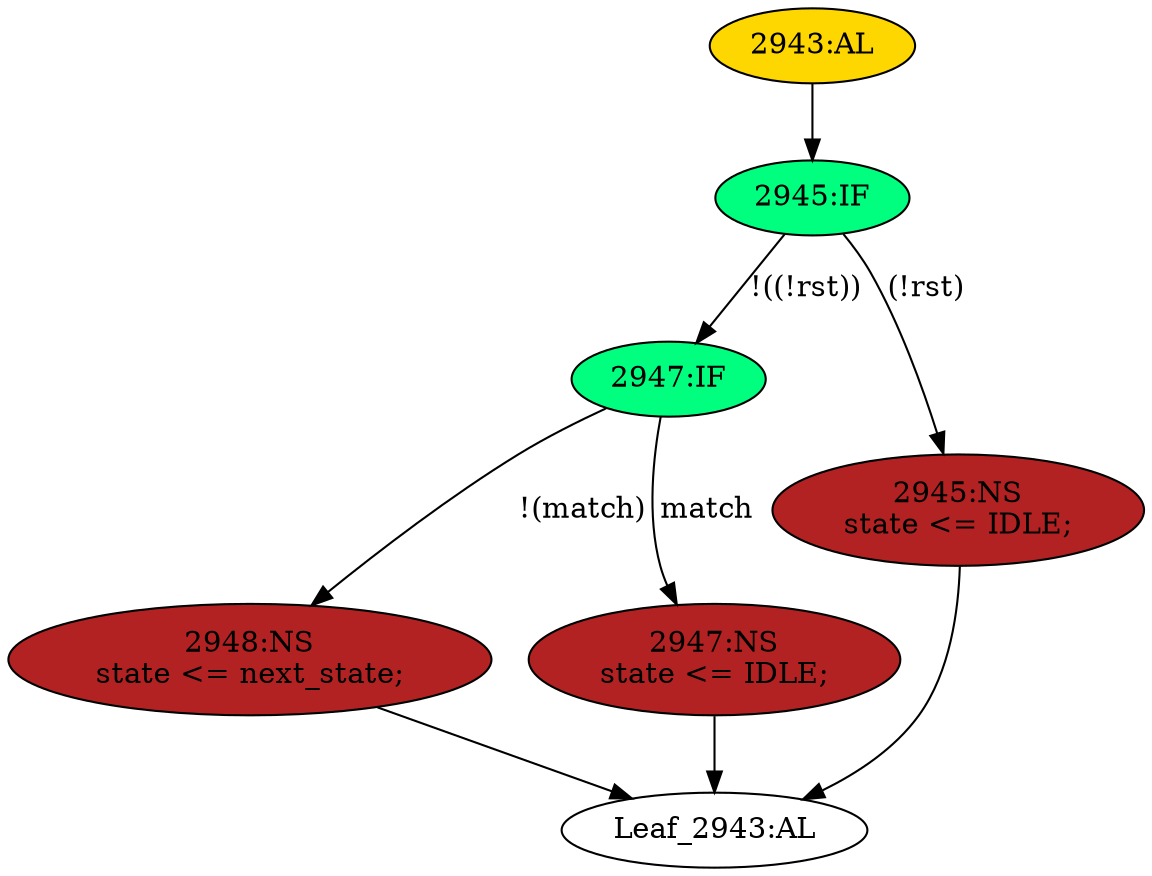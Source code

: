 strict digraph "" {
	node [label="\N"];
	"2948:NS"	 [ast="<pyverilog.vparser.ast.NonblockingSubstitution object at 0x7f13b554cd10>",
		fillcolor=firebrick,
		label="2948:NS
state <= next_state;",
		statements="[<pyverilog.vparser.ast.NonblockingSubstitution object at 0x7f13b554cd10>]",
		style=filled,
		typ=NonblockingSubstitution];
	"Leaf_2943:AL"	 [def_var="['state']",
		label="Leaf_2943:AL"];
	"2948:NS" -> "Leaf_2943:AL"	 [cond="[]",
		lineno=None];
	"2947:IF"	 [ast="<pyverilog.vparser.ast.IfStatement object at 0x7f13b554ce50>",
		fillcolor=springgreen,
		label="2947:IF",
		statements="[]",
		style=filled,
		typ=IfStatement];
	"2947:IF" -> "2948:NS"	 [cond="['match']",
		label="!(match)",
		lineno=2947];
	"2947:NS"	 [ast="<pyverilog.vparser.ast.NonblockingSubstitution object at 0x7f13b554ce90>",
		fillcolor=firebrick,
		label="2947:NS
state <= IDLE;",
		statements="[<pyverilog.vparser.ast.NonblockingSubstitution object at 0x7f13b554ce90>]",
		style=filled,
		typ=NonblockingSubstitution];
	"2947:IF" -> "2947:NS"	 [cond="['match']",
		label=match,
		lineno=2947];
	"2943:AL"	 [ast="<pyverilog.vparser.ast.Always object at 0x7f13b5560050>",
		clk_sens=True,
		fillcolor=gold,
		label="2943:AL",
		sens="['clk']",
		statements="[]",
		style=filled,
		typ=Always,
		use_var="['rst', 'match', 'next_state']"];
	"2945:IF"	 [ast="<pyverilog.vparser.ast.IfStatement object at 0x7f13b5560150>",
		fillcolor=springgreen,
		label="2945:IF",
		statements="[]",
		style=filled,
		typ=IfStatement];
	"2943:AL" -> "2945:IF"	 [cond="[]",
		lineno=None];
	"2947:NS" -> "Leaf_2943:AL"	 [cond="[]",
		lineno=None];
	"2945:IF" -> "2947:IF"	 [cond="['rst']",
		label="!((!rst))",
		lineno=2945];
	"2945:NS"	 [ast="<pyverilog.vparser.ast.NonblockingSubstitution object at 0x7f13b5560190>",
		fillcolor=firebrick,
		label="2945:NS
state <= IDLE;",
		statements="[<pyverilog.vparser.ast.NonblockingSubstitution object at 0x7f13b5560190>]",
		style=filled,
		typ=NonblockingSubstitution];
	"2945:IF" -> "2945:NS"	 [cond="['rst']",
		label="(!rst)",
		lineno=2945];
	"2945:NS" -> "Leaf_2943:AL"	 [cond="[]",
		lineno=None];
}
